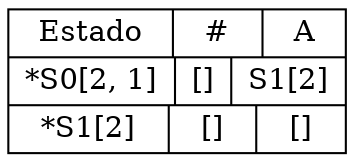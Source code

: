 digraph Transiciones{
rankdir=LR
node[shape= record];
Trans[label="{Estado|#|A}|{*S0
[2, 1]|
[]|S1
[2]}|{*S1
[2]|
[]|
[]}"];

}
